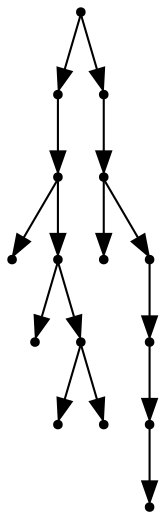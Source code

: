 digraph {
  15 [shape=point];
  7 [shape=point];
  6 [shape=point];
  0 [shape=point];
  5 [shape=point];
  1 [shape=point];
  4 [shape=point];
  2 [shape=point];
  3 [shape=point];
  14 [shape=point];
  13 [shape=point];
  8 [shape=point];
  12 [shape=point];
  11 [shape=point];
  10 [shape=point];
  9 [shape=point];
15 -> 7;
7 -> 6;
6 -> 0;
6 -> 5;
5 -> 1;
5 -> 4;
4 -> 2;
4 -> 3;
15 -> 14;
14 -> 13;
13 -> 8;
13 -> 12;
12 -> 11;
11 -> 10;
10 -> 9;
}
